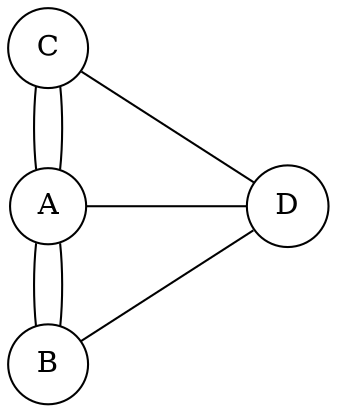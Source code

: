 graph G {
	node [shape=circle, width=0.3];
	
	subgraph F {
	    C -- A
	    C -- A
	    A -- B
	    A -- B
	}
	
	C -- D
	A -- D [label="             "]
	B -- D
	
	{rank=same; A, D}
}